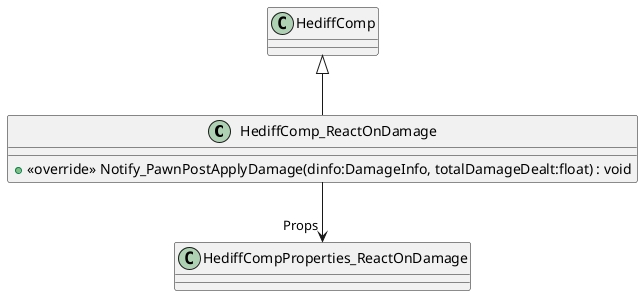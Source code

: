 @startuml
class HediffComp_ReactOnDamage {
    + <<override>> Notify_PawnPostApplyDamage(dinfo:DamageInfo, totalDamageDealt:float) : void
}
HediffComp <|-- HediffComp_ReactOnDamage
HediffComp_ReactOnDamage --> "Props" HediffCompProperties_ReactOnDamage
@enduml
